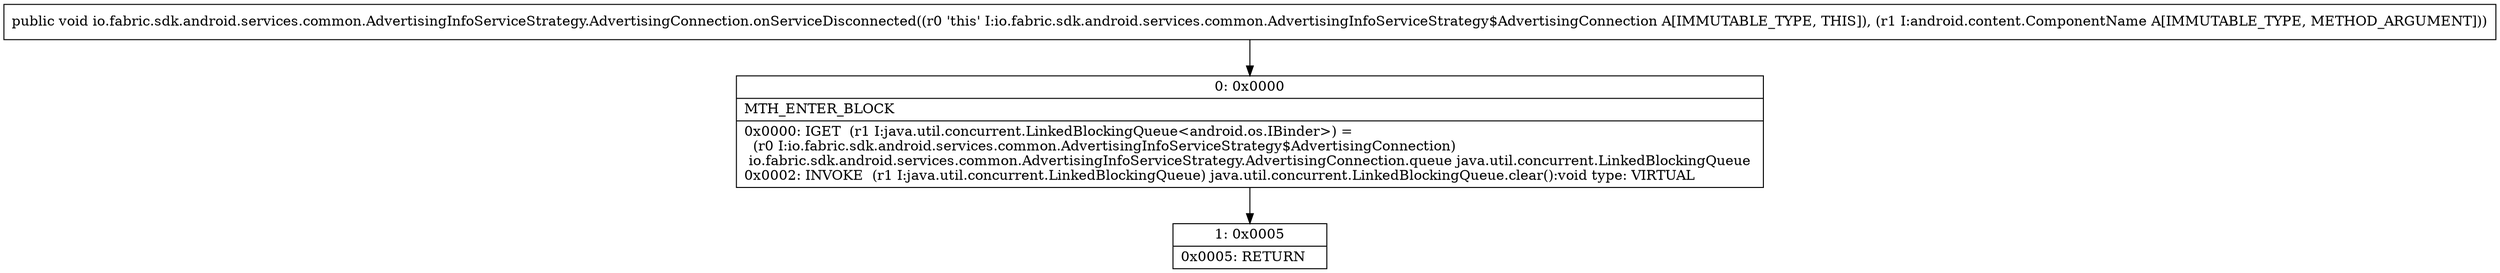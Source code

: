 digraph "CFG forio.fabric.sdk.android.services.common.AdvertisingInfoServiceStrategy.AdvertisingConnection.onServiceDisconnected(Landroid\/content\/ComponentName;)V" {
Node_0 [shape=record,label="{0\:\ 0x0000|MTH_ENTER_BLOCK\l|0x0000: IGET  (r1 I:java.util.concurrent.LinkedBlockingQueue\<android.os.IBinder\>) = \l  (r0 I:io.fabric.sdk.android.services.common.AdvertisingInfoServiceStrategy$AdvertisingConnection)\l io.fabric.sdk.android.services.common.AdvertisingInfoServiceStrategy.AdvertisingConnection.queue java.util.concurrent.LinkedBlockingQueue \l0x0002: INVOKE  (r1 I:java.util.concurrent.LinkedBlockingQueue) java.util.concurrent.LinkedBlockingQueue.clear():void type: VIRTUAL \l}"];
Node_1 [shape=record,label="{1\:\ 0x0005|0x0005: RETURN   \l}"];
MethodNode[shape=record,label="{public void io.fabric.sdk.android.services.common.AdvertisingInfoServiceStrategy.AdvertisingConnection.onServiceDisconnected((r0 'this' I:io.fabric.sdk.android.services.common.AdvertisingInfoServiceStrategy$AdvertisingConnection A[IMMUTABLE_TYPE, THIS]), (r1 I:android.content.ComponentName A[IMMUTABLE_TYPE, METHOD_ARGUMENT])) }"];
MethodNode -> Node_0;
Node_0 -> Node_1;
}

